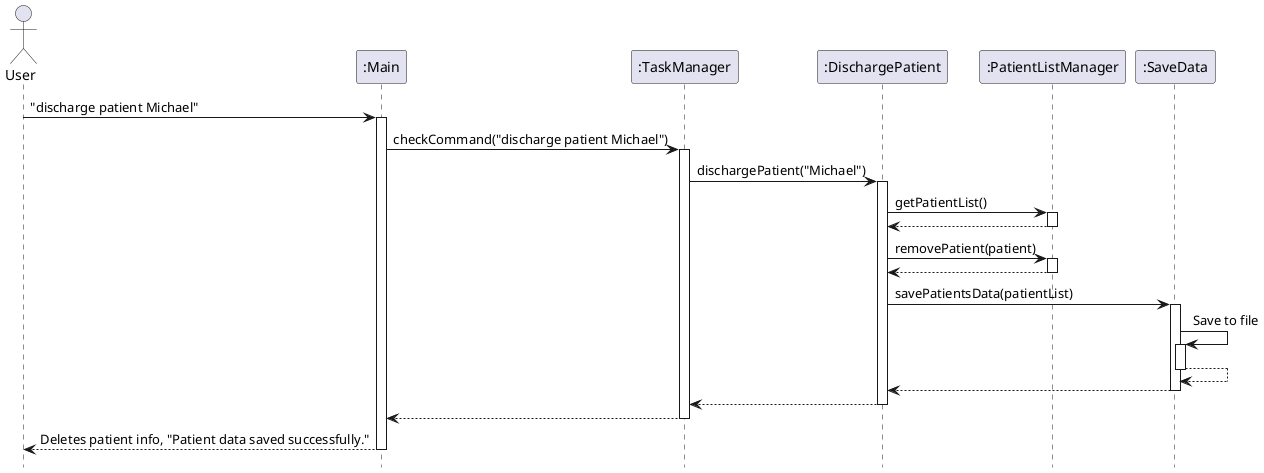 @startuml
'https://plantuml.com/sequence-diagram

hide footbox

actor User
participant ":Main"
participant ":TaskManager"
participant ":DischargePatient"
participant ":PatientListManager"
participant ":SaveData"


User -> ":Main" : "discharge patient Michael"
activate ":Main"

":Main" -> ":TaskManager" : checkCommand("discharge patient Michael")
activate ":TaskManager"

":TaskManager" -> ":DischargePatient" : dischargePatient("Michael")
activate ":DischargePatient"

":DischargePatient" -> ":PatientListManager" : getPatientList()
activate ":PatientListManager"

":PatientListManager" --> ":DischargePatient"
deactivate ":PatientListManager"

":DischargePatient" -> ":PatientListManager" : removePatient(patient)
activate ":PatientListManager"

":PatientListManager" --> ":DischargePatient"
deactivate ":PatientListManager"

":DischargePatient" -> ":SaveData" : savePatientsData(patientList)
activate ":SaveData"

":SaveData" -> ":SaveData" : Save to file
activate ":SaveData"

":SaveData" --> ":SaveData"
deactivate ":SaveData"

":SaveData" --> ":DischargePatient"
deactivate ":SaveData"

":DischargePatient" --> ":TaskManager"
deactivate ":DischargePatient"

":TaskManager" --> ":Main"
deactivate ":TaskManager"

":Main" --> User : Deletes patient info, "Patient data saved successfully."
deactivate ":Main"
@enduml
